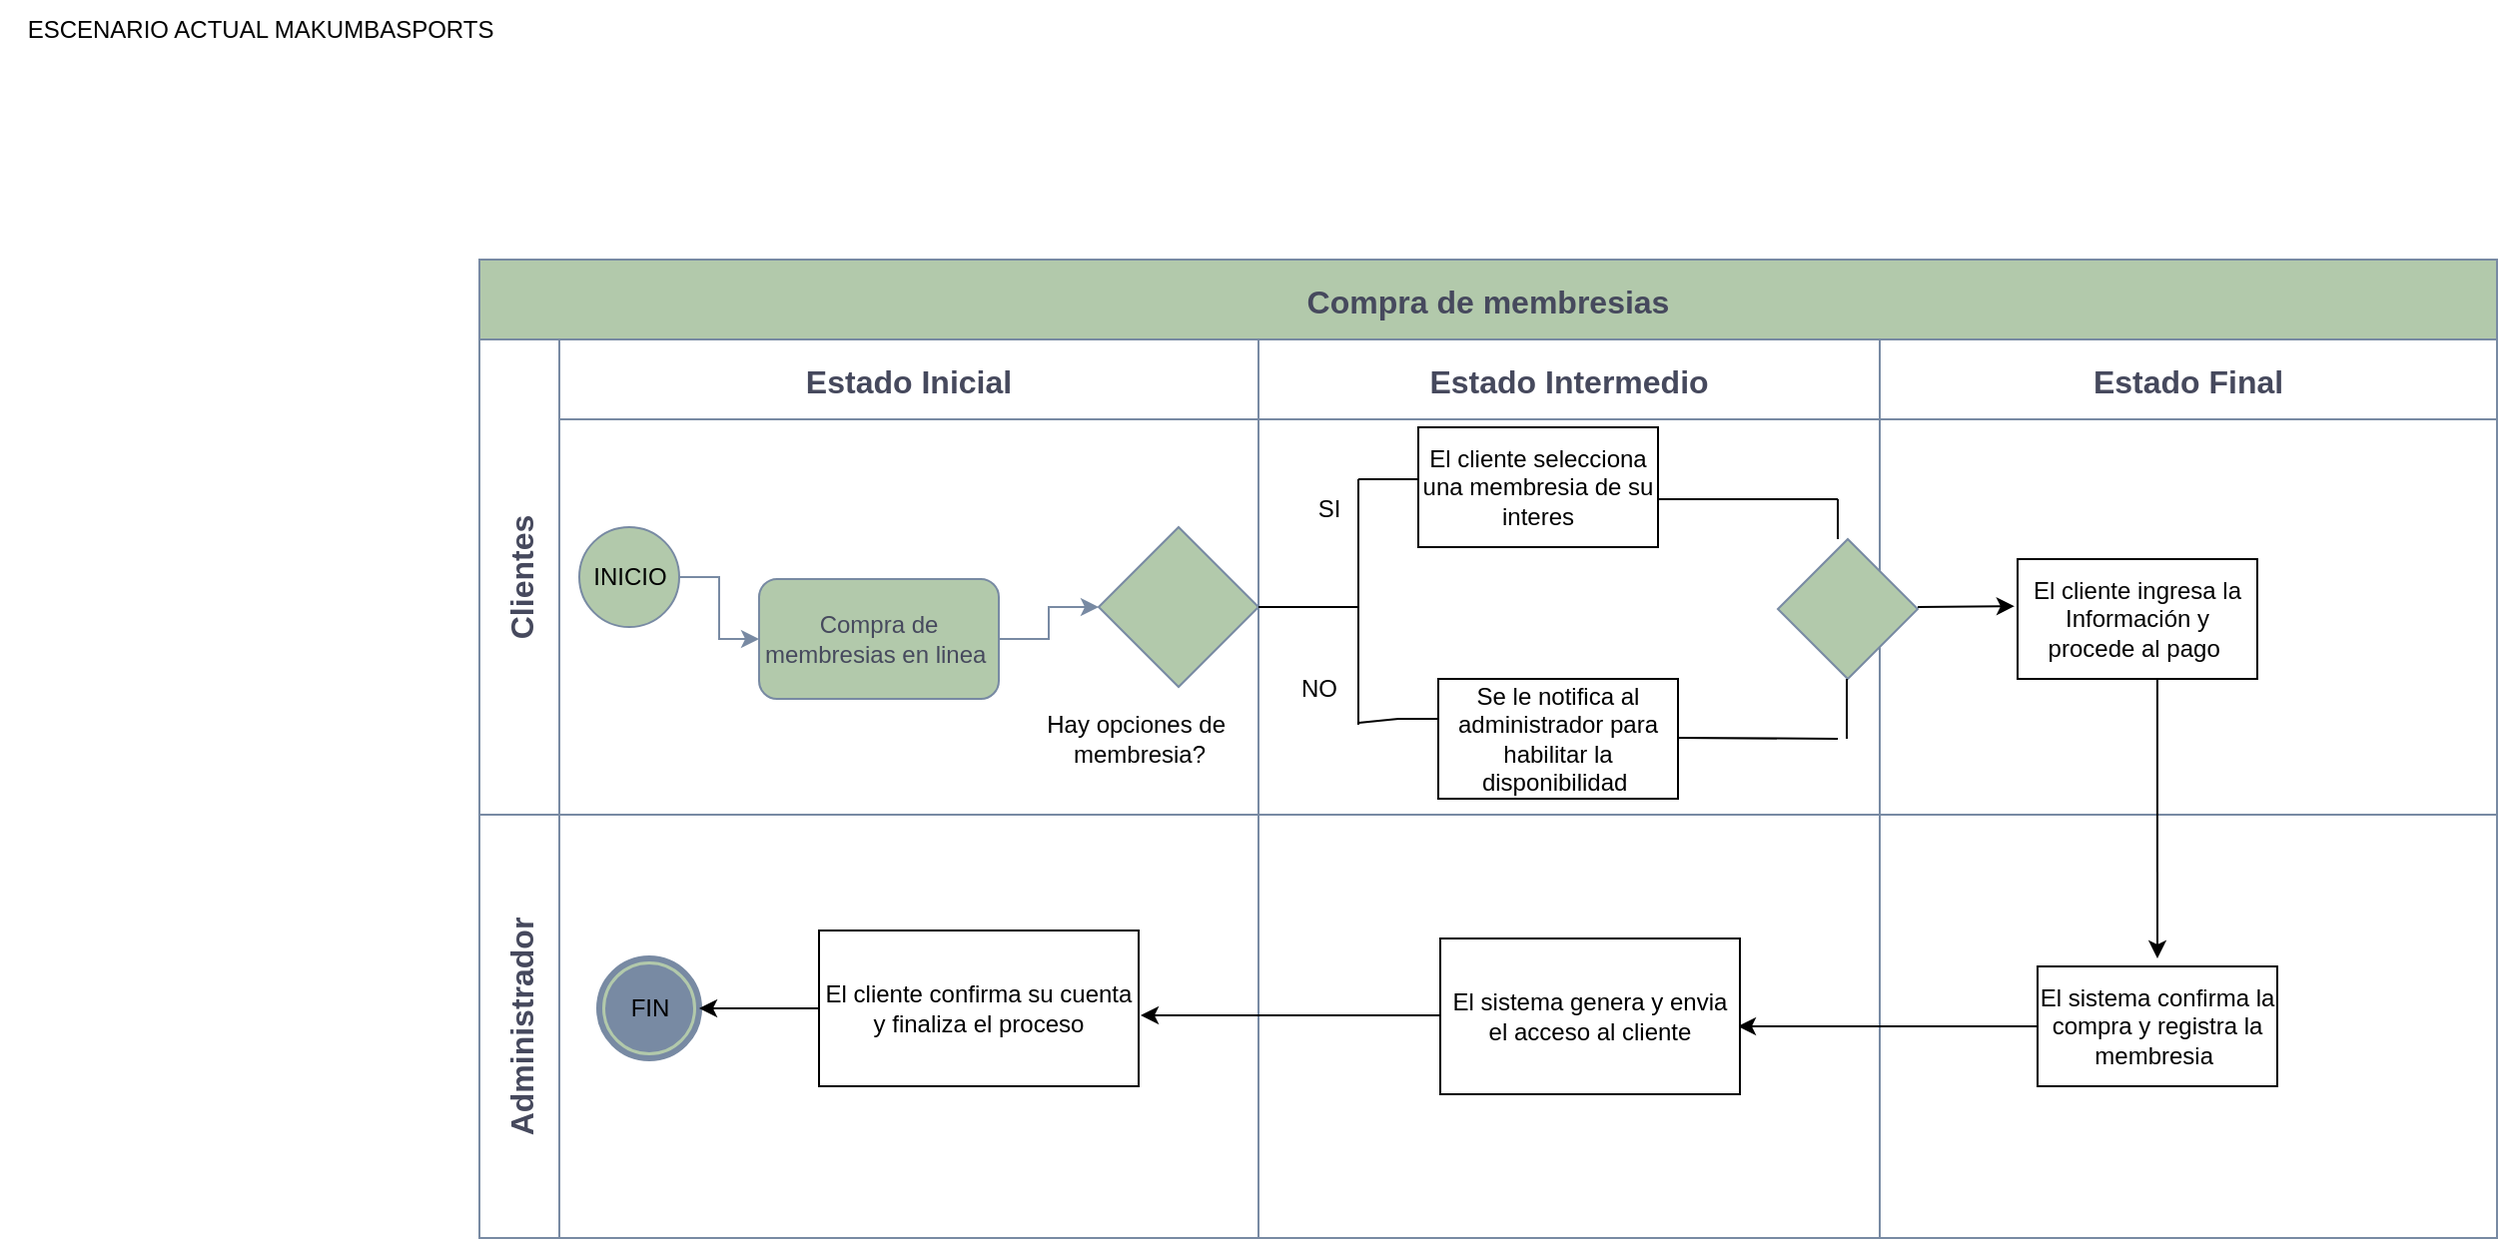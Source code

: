 <mxfile version="24.7.6">
  <diagram name="Página-1" id="pv0vloq2cyWv5A5IfYAc">
    <mxGraphModel dx="1050" dy="1726" grid="1" gridSize="10" guides="1" tooltips="1" connect="1" arrows="1" fold="1" page="1" pageScale="1" pageWidth="827" pageHeight="1169" math="0" shadow="0">
      <root>
        <mxCell id="0" />
        <mxCell id="1" parent="0" />
        <mxCell id="f2mKZUlm3Aea4LpWHVHV-1" value="ESCENARIO ACTUAL MAKUMBASPORTS" style="text;html=1;align=center;verticalAlign=middle;resizable=0;points=[];autosize=1;strokeColor=none;fillColor=none;" vertex="1" parent="1">
          <mxGeometry x="380" y="-60" width="260" height="30" as="geometry" />
        </mxCell>
        <mxCell id="qc6lLIj_gBJwGy9F5kMM-2" value="Compra de membresias" style="shape=table;childLayout=tableLayout;startSize=40;collapsible=0;recursiveResize=0;expand=0;fontSize=16;fontStyle=1;labelBackgroundColor=none;fillColor=#B2C9AB;strokeColor=#788AA3;fontColor=#46495D;" parent="1" vertex="1">
          <mxGeometry x="620" y="70" width="1010" height="490" as="geometry" />
        </mxCell>
        <mxCell id="qc6lLIj_gBJwGy9F5kMM-3" value="Clientes" style="shape=tableRow;horizontal=0;swimlaneHead=0;swimlaneBody=0;top=0;left=0;bottom=0;right=0;dropTarget=0;fontStyle=1;fillColor=none;points=[[0,0.5],[1,0.5]];portConstraint=eastwest;startSize=40;collapsible=0;recursiveResize=0;expand=0;fontSize=16;labelBackgroundColor=none;strokeColor=#788AA3;fontColor=#46495D;" parent="qc6lLIj_gBJwGy9F5kMM-2" vertex="1">
          <mxGeometry y="40" width="1010" height="238" as="geometry" />
        </mxCell>
        <mxCell id="qc6lLIj_gBJwGy9F5kMM-4" value="Estado Inicial" style="swimlane;swimlaneHead=0;swimlaneBody=0;fontStyle=1;connectable=0;fillColor=none;startSize=40;collapsible=0;recursiveResize=0;expand=0;fontSize=16;labelBackgroundColor=none;strokeColor=#788AA3;fontColor=#46495D;" parent="qc6lLIj_gBJwGy9F5kMM-3" vertex="1">
          <mxGeometry x="40" width="350" height="238" as="geometry">
            <mxRectangle width="350" height="238" as="alternateBounds" />
          </mxGeometry>
        </mxCell>
        <mxCell id="qc6lLIj_gBJwGy9F5kMM-21" value="" style="edgeStyle=orthogonalEdgeStyle;rounded=0;orthogonalLoop=1;jettySize=auto;html=1;strokeColor=#788AA3;fontColor=#46495D;fillColor=#B2C9AB;" parent="qc6lLIj_gBJwGy9F5kMM-4" source="qc6lLIj_gBJwGy9F5kMM-15" target="qc6lLIj_gBJwGy9F5kMM-18" edge="1">
          <mxGeometry relative="1" as="geometry" />
        </mxCell>
        <mxCell id="qc6lLIj_gBJwGy9F5kMM-15" value="" style="points=[[0.145,0.145,0],[0.5,0,0],[0.855,0.145,0],[1,0.5,0],[0.855,0.855,0],[0.5,1,0],[0.145,0.855,0],[0,0.5,0]];shape=mxgraph.bpmn.event;html=1;verticalLabelPosition=bottom;labelBackgroundColor=#ffffff;verticalAlign=top;align=center;perimeter=ellipsePerimeter;outlineConnect=0;aspect=fixed;outline=standard;symbol=general;strokeColor=#788AA3;fontColor=#46495D;fillColor=#B2C9AB;" parent="qc6lLIj_gBJwGy9F5kMM-4" vertex="1">
          <mxGeometry x="10" y="94" width="50" height="50" as="geometry" />
        </mxCell>
        <mxCell id="qc6lLIj_gBJwGy9F5kMM-20" value="" style="edgeStyle=orthogonalEdgeStyle;rounded=0;orthogonalLoop=1;jettySize=auto;html=1;strokeColor=#788AA3;fontColor=#46495D;fillColor=#B2C9AB;" parent="qc6lLIj_gBJwGy9F5kMM-4" source="qc6lLIj_gBJwGy9F5kMM-18" target="qc6lLIj_gBJwGy9F5kMM-19" edge="1">
          <mxGeometry relative="1" as="geometry" />
        </mxCell>
        <mxCell id="qc6lLIj_gBJwGy9F5kMM-18" value="Compra de membresias en linea&amp;nbsp;" style="rounded=1;whiteSpace=wrap;html=1;strokeColor=#788AA3;fontColor=#46495D;fillColor=#B2C9AB;" parent="qc6lLIj_gBJwGy9F5kMM-4" vertex="1">
          <mxGeometry x="100" y="120" width="120" height="60" as="geometry" />
        </mxCell>
        <mxCell id="qc6lLIj_gBJwGy9F5kMM-19" value="" style="rhombus;whiteSpace=wrap;html=1;strokeColor=#788AA3;fontColor=#46495D;fillColor=#B2C9AB;" parent="qc6lLIj_gBJwGy9F5kMM-4" vertex="1">
          <mxGeometry x="270" y="94" width="80" height="80" as="geometry" />
        </mxCell>
        <mxCell id="f2mKZUlm3Aea4LpWHVHV-3" value="INICIO" style="text;html=1;align=center;verticalAlign=middle;resizable=0;points=[];autosize=1;strokeColor=none;fillColor=none;" vertex="1" parent="qc6lLIj_gBJwGy9F5kMM-4">
          <mxGeometry x="5" y="104" width="60" height="30" as="geometry" />
        </mxCell>
        <mxCell id="f2mKZUlm3Aea4LpWHVHV-4" value="Hay opciones de&amp;nbsp;&lt;div&gt;membresia?&lt;/div&gt;" style="text;html=1;align=center;verticalAlign=middle;resizable=0;points=[];autosize=1;strokeColor=none;fillColor=none;" vertex="1" parent="qc6lLIj_gBJwGy9F5kMM-4">
          <mxGeometry x="230" y="180" width="120" height="40" as="geometry" />
        </mxCell>
        <mxCell id="qc6lLIj_gBJwGy9F5kMM-5" value="Estado Intermedio" style="swimlane;swimlaneHead=0;swimlaneBody=0;fontStyle=1;connectable=0;fillColor=none;startSize=40;collapsible=0;recursiveResize=0;expand=0;fontSize=16;labelBackgroundColor=none;strokeColor=#788AA3;fontColor=#46495D;" parent="qc6lLIj_gBJwGy9F5kMM-3" vertex="1">
          <mxGeometry x="390" width="311" height="238" as="geometry">
            <mxRectangle width="311" height="238" as="alternateBounds" />
          </mxGeometry>
        </mxCell>
        <mxCell id="f2mKZUlm3Aea4LpWHVHV-8" value="" style="endArrow=none;html=1;rounded=0;" edge="1" parent="qc6lLIj_gBJwGy9F5kMM-5">
          <mxGeometry width="50" height="50" relative="1" as="geometry">
            <mxPoint y="134" as="sourcePoint" />
            <mxPoint x="50" y="134" as="targetPoint" />
          </mxGeometry>
        </mxCell>
        <mxCell id="f2mKZUlm3Aea4LpWHVHV-9" value="" style="endArrow=none;html=1;rounded=0;" edge="1" parent="qc6lLIj_gBJwGy9F5kMM-5">
          <mxGeometry width="50" height="50" relative="1" as="geometry">
            <mxPoint x="50" y="133" as="sourcePoint" />
            <mxPoint x="50" y="70" as="targetPoint" />
          </mxGeometry>
        </mxCell>
        <mxCell id="f2mKZUlm3Aea4LpWHVHV-10" value="" style="endArrow=none;html=1;rounded=0;" edge="1" parent="qc6lLIj_gBJwGy9F5kMM-5">
          <mxGeometry width="50" height="50" relative="1" as="geometry">
            <mxPoint x="50" y="193" as="sourcePoint" />
            <mxPoint x="50" y="130" as="targetPoint" />
          </mxGeometry>
        </mxCell>
        <mxCell id="f2mKZUlm3Aea4LpWHVHV-11" value="SI" style="text;html=1;align=center;verticalAlign=middle;resizable=0;points=[];autosize=1;strokeColor=none;fillColor=none;" vertex="1" parent="qc6lLIj_gBJwGy9F5kMM-5">
          <mxGeometry x="20" y="70" width="30" height="30" as="geometry" />
        </mxCell>
        <mxCell id="f2mKZUlm3Aea4LpWHVHV-12" value="NO" style="text;html=1;align=center;verticalAlign=middle;resizable=0;points=[];autosize=1;strokeColor=none;fillColor=none;" vertex="1" parent="qc6lLIj_gBJwGy9F5kMM-5">
          <mxGeometry x="10" y="160" width="40" height="30" as="geometry" />
        </mxCell>
        <mxCell id="f2mKZUlm3Aea4LpWHVHV-13" value="El cliente selecciona una membresia de su interes" style="rounded=0;whiteSpace=wrap;html=1;" vertex="1" parent="qc6lLIj_gBJwGy9F5kMM-5">
          <mxGeometry x="80" y="44" width="120" height="60" as="geometry" />
        </mxCell>
        <mxCell id="f2mKZUlm3Aea4LpWHVHV-14" value="Se le notifica al administrador para habilitar la disponibilidad&amp;nbsp;" style="rounded=0;whiteSpace=wrap;html=1;" vertex="1" parent="qc6lLIj_gBJwGy9F5kMM-5">
          <mxGeometry x="90" y="170" width="120" height="60" as="geometry" />
        </mxCell>
        <mxCell id="f2mKZUlm3Aea4LpWHVHV-15" value="" style="endArrow=none;html=1;rounded=0;" edge="1" parent="qc6lLIj_gBJwGy9F5kMM-5">
          <mxGeometry width="50" height="50" relative="1" as="geometry">
            <mxPoint x="50" y="70" as="sourcePoint" />
            <mxPoint x="80" y="70" as="targetPoint" />
          </mxGeometry>
        </mxCell>
        <mxCell id="f2mKZUlm3Aea4LpWHVHV-16" value="" style="endArrow=none;html=1;rounded=0;" edge="1" parent="qc6lLIj_gBJwGy9F5kMM-5">
          <mxGeometry width="50" height="50" relative="1" as="geometry">
            <mxPoint x="50" y="192" as="sourcePoint" />
            <mxPoint x="90" y="190" as="targetPoint" />
            <Array as="points">
              <mxPoint x="70" y="190" />
            </Array>
          </mxGeometry>
        </mxCell>
        <mxCell id="f2mKZUlm3Aea4LpWHVHV-18" value="" style="rhombus;whiteSpace=wrap;html=1;strokeColor=#788AA3;fontColor=#46495D;fillColor=#B2C9AB;" vertex="1" parent="qc6lLIj_gBJwGy9F5kMM-5">
          <mxGeometry x="260" y="100" width="70" height="70" as="geometry" />
        </mxCell>
        <mxCell id="f2mKZUlm3Aea4LpWHVHV-19" value="" style="endArrow=none;html=1;rounded=0;" edge="1" parent="qc6lLIj_gBJwGy9F5kMM-5">
          <mxGeometry width="50" height="50" relative="1" as="geometry">
            <mxPoint x="200" y="80" as="sourcePoint" />
            <mxPoint x="290" y="80" as="targetPoint" />
          </mxGeometry>
        </mxCell>
        <mxCell id="f2mKZUlm3Aea4LpWHVHV-20" value="" style="endArrow=none;html=1;rounded=0;" edge="1" parent="qc6lLIj_gBJwGy9F5kMM-5">
          <mxGeometry width="50" height="50" relative="1" as="geometry">
            <mxPoint x="210" y="199.5" as="sourcePoint" />
            <mxPoint x="290" y="200" as="targetPoint" />
          </mxGeometry>
        </mxCell>
        <mxCell id="f2mKZUlm3Aea4LpWHVHV-21" value="" style="endArrow=none;html=1;rounded=0;" edge="1" parent="qc6lLIj_gBJwGy9F5kMM-5">
          <mxGeometry width="50" height="50" relative="1" as="geometry">
            <mxPoint x="290" y="100" as="sourcePoint" />
            <mxPoint x="290" y="80" as="targetPoint" />
          </mxGeometry>
        </mxCell>
        <mxCell id="f2mKZUlm3Aea4LpWHVHV-22" value="" style="endArrow=none;html=1;rounded=0;" edge="1" parent="qc6lLIj_gBJwGy9F5kMM-5">
          <mxGeometry width="50" height="50" relative="1" as="geometry">
            <mxPoint x="294.5" y="200" as="sourcePoint" />
            <mxPoint x="294.5" y="170" as="targetPoint" />
          </mxGeometry>
        </mxCell>
        <mxCell id="qc6lLIj_gBJwGy9F5kMM-6" value="Estado Final" style="swimlane;swimlaneHead=0;swimlaneBody=0;fontStyle=1;connectable=0;fillColor=none;startSize=40;collapsible=0;recursiveResize=0;expand=0;fontSize=16;labelBackgroundColor=none;strokeColor=#788AA3;fontColor=#46495D;" parent="qc6lLIj_gBJwGy9F5kMM-3" vertex="1">
          <mxGeometry x="701" width="309" height="238" as="geometry">
            <mxRectangle width="309" height="238" as="alternateBounds" />
          </mxGeometry>
        </mxCell>
        <mxCell id="f2mKZUlm3Aea4LpWHVHV-23" value="" style="endArrow=classic;html=1;rounded=0;entryX=-0.013;entryY=0.393;entryDx=0;entryDy=0;entryPerimeter=0;" edge="1" parent="qc6lLIj_gBJwGy9F5kMM-6" target="f2mKZUlm3Aea4LpWHVHV-24">
          <mxGeometry width="50" height="50" relative="1" as="geometry">
            <mxPoint x="19" y="134" as="sourcePoint" />
            <mxPoint x="59" y="134" as="targetPoint" />
          </mxGeometry>
        </mxCell>
        <mxCell id="f2mKZUlm3Aea4LpWHVHV-24" value="El cliente ingresa la Información y procede al pago&amp;nbsp;" style="rounded=0;whiteSpace=wrap;html=1;" vertex="1" parent="qc6lLIj_gBJwGy9F5kMM-6">
          <mxGeometry x="69" y="110" width="120" height="60" as="geometry" />
        </mxCell>
        <mxCell id="f2mKZUlm3Aea4LpWHVHV-25" value="" style="endArrow=classic;html=1;rounded=0;exitX=0.583;exitY=1;exitDx=0;exitDy=0;exitPerimeter=0;" edge="1" parent="qc6lLIj_gBJwGy9F5kMM-6" source="f2mKZUlm3Aea4LpWHVHV-24">
          <mxGeometry width="50" height="50" relative="1" as="geometry">
            <mxPoint x="139" y="180" as="sourcePoint" />
            <mxPoint x="139" y="310" as="targetPoint" />
          </mxGeometry>
        </mxCell>
        <mxCell id="qc6lLIj_gBJwGy9F5kMM-7" value="Administrador" style="shape=tableRow;horizontal=0;swimlaneHead=0;swimlaneBody=0;top=0;left=0;bottom=0;right=0;dropTarget=0;fontStyle=1;fillColor=none;points=[[0,0.5],[1,0.5]];portConstraint=eastwest;startSize=40;collapsible=0;recursiveResize=0;expand=0;fontSize=16;labelBackgroundColor=none;strokeColor=#788AA3;fontColor=#46495D;" parent="qc6lLIj_gBJwGy9F5kMM-2" vertex="1">
          <mxGeometry y="278" width="1010" height="212" as="geometry" />
        </mxCell>
        <mxCell id="qc6lLIj_gBJwGy9F5kMM-8" value="" style="swimlane;swimlaneHead=0;swimlaneBody=0;fontStyle=1;connectable=0;fillColor=none;startSize=0;collapsible=0;recursiveResize=0;expand=0;fontSize=16;labelBackgroundColor=none;strokeColor=#788AA3;fontColor=#46495D;" parent="qc6lLIj_gBJwGy9F5kMM-7" vertex="1">
          <mxGeometry x="40" width="350" height="212" as="geometry">
            <mxRectangle width="350" height="212" as="alternateBounds" />
          </mxGeometry>
        </mxCell>
        <mxCell id="qc6lLIj_gBJwGy9F5kMM-17" value="" style="points=[[0.145,0.145,0],[0.5,0,0],[0.855,0.145,0],[1,0.5,0],[0.855,0.855,0],[0.5,1,0],[0.145,0.855,0],[0,0.5,0]];shape=mxgraph.bpmn.event;html=1;verticalLabelPosition=bottom;labelBackgroundColor=#ffffff;verticalAlign=top;align=center;perimeter=ellipsePerimeter;outlineConnect=0;aspect=fixed;outline=end;symbol=terminate;strokeColor=#788AA3;fontColor=#46495D;fillColor=#B2C9AB;" parent="qc6lLIj_gBJwGy9F5kMM-8" vertex="1">
          <mxGeometry x="20" y="72" width="50" height="50" as="geometry" />
        </mxCell>
        <mxCell id="f2mKZUlm3Aea4LpWHVHV-31" value="El cliente confirma su cuenta y finaliza el proceso" style="rounded=0;whiteSpace=wrap;html=1;" vertex="1" parent="qc6lLIj_gBJwGy9F5kMM-8">
          <mxGeometry x="130" y="58" width="160" height="78" as="geometry" />
        </mxCell>
        <mxCell id="f2mKZUlm3Aea4LpWHVHV-32" value="FIN" style="text;html=1;align=center;verticalAlign=middle;resizable=0;points=[];autosize=1;strokeColor=none;fillColor=none;" vertex="1" parent="qc6lLIj_gBJwGy9F5kMM-8">
          <mxGeometry x="25" y="82" width="40" height="30" as="geometry" />
        </mxCell>
        <mxCell id="f2mKZUlm3Aea4LpWHVHV-33" value="" style="endArrow=classic;html=1;rounded=0;exitX=0;exitY=0.5;exitDx=0;exitDy=0;entryX=1;entryY=0.5;entryDx=0;entryDy=0;entryPerimeter=0;" edge="1" parent="qc6lLIj_gBJwGy9F5kMM-8" source="f2mKZUlm3Aea4LpWHVHV-31" target="qc6lLIj_gBJwGy9F5kMM-17">
          <mxGeometry width="50" height="50" relative="1" as="geometry">
            <mxPoint x="120" y="102" as="sourcePoint" />
            <mxPoint x="80" y="92" as="targetPoint" />
          </mxGeometry>
        </mxCell>
        <mxCell id="qc6lLIj_gBJwGy9F5kMM-9" value="" style="swimlane;swimlaneHead=0;swimlaneBody=0;fontStyle=1;connectable=0;fillColor=none;startSize=0;collapsible=0;recursiveResize=0;expand=0;fontSize=16;labelBackgroundColor=none;strokeColor=#788AA3;fontColor=#46495D;" parent="qc6lLIj_gBJwGy9F5kMM-7" vertex="1">
          <mxGeometry x="390" width="311" height="212" as="geometry">
            <mxRectangle width="311" height="212" as="alternateBounds" />
          </mxGeometry>
        </mxCell>
        <mxCell id="f2mKZUlm3Aea4LpWHVHV-28" value="" style="endArrow=classic;html=1;rounded=0;exitX=0;exitY=0.5;exitDx=0;exitDy=0;" edge="1" parent="qc6lLIj_gBJwGy9F5kMM-9" source="f2mKZUlm3Aea4LpWHVHV-26">
          <mxGeometry width="50" height="50" relative="1" as="geometry">
            <mxPoint x="380" y="102" as="sourcePoint" />
            <mxPoint x="240" y="106" as="targetPoint" />
          </mxGeometry>
        </mxCell>
        <mxCell id="f2mKZUlm3Aea4LpWHVHV-29" value="El sistema genera y envia el acceso al cliente" style="rounded=0;whiteSpace=wrap;html=1;" vertex="1" parent="qc6lLIj_gBJwGy9F5kMM-9">
          <mxGeometry x="91" y="62" width="150" height="78" as="geometry" />
        </mxCell>
        <mxCell id="f2mKZUlm3Aea4LpWHVHV-30" value="" style="endArrow=classic;html=1;rounded=0;exitX=0;exitY=0.5;exitDx=0;exitDy=0;" edge="1" parent="qc6lLIj_gBJwGy9F5kMM-9">
          <mxGeometry width="50" height="50" relative="1" as="geometry">
            <mxPoint x="91" y="100.5" as="sourcePoint" />
            <mxPoint x="-59" y="100.5" as="targetPoint" />
          </mxGeometry>
        </mxCell>
        <mxCell id="qc6lLIj_gBJwGy9F5kMM-10" value="" style="swimlane;swimlaneHead=0;swimlaneBody=0;fontStyle=1;connectable=0;fillColor=none;startSize=0;collapsible=0;recursiveResize=0;expand=0;fontSize=16;labelBackgroundColor=none;strokeColor=#788AA3;fontColor=#46495D;" parent="qc6lLIj_gBJwGy9F5kMM-7" vertex="1">
          <mxGeometry x="701" width="309" height="212" as="geometry">
            <mxRectangle width="309" height="212" as="alternateBounds" />
          </mxGeometry>
        </mxCell>
        <mxCell id="f2mKZUlm3Aea4LpWHVHV-26" value="El sistema confirma la compra y registra la membresia&amp;nbsp;" style="rounded=0;whiteSpace=wrap;html=1;" vertex="1" parent="qc6lLIj_gBJwGy9F5kMM-10">
          <mxGeometry x="79" y="76" width="120" height="60" as="geometry" />
        </mxCell>
      </root>
    </mxGraphModel>
  </diagram>
</mxfile>
